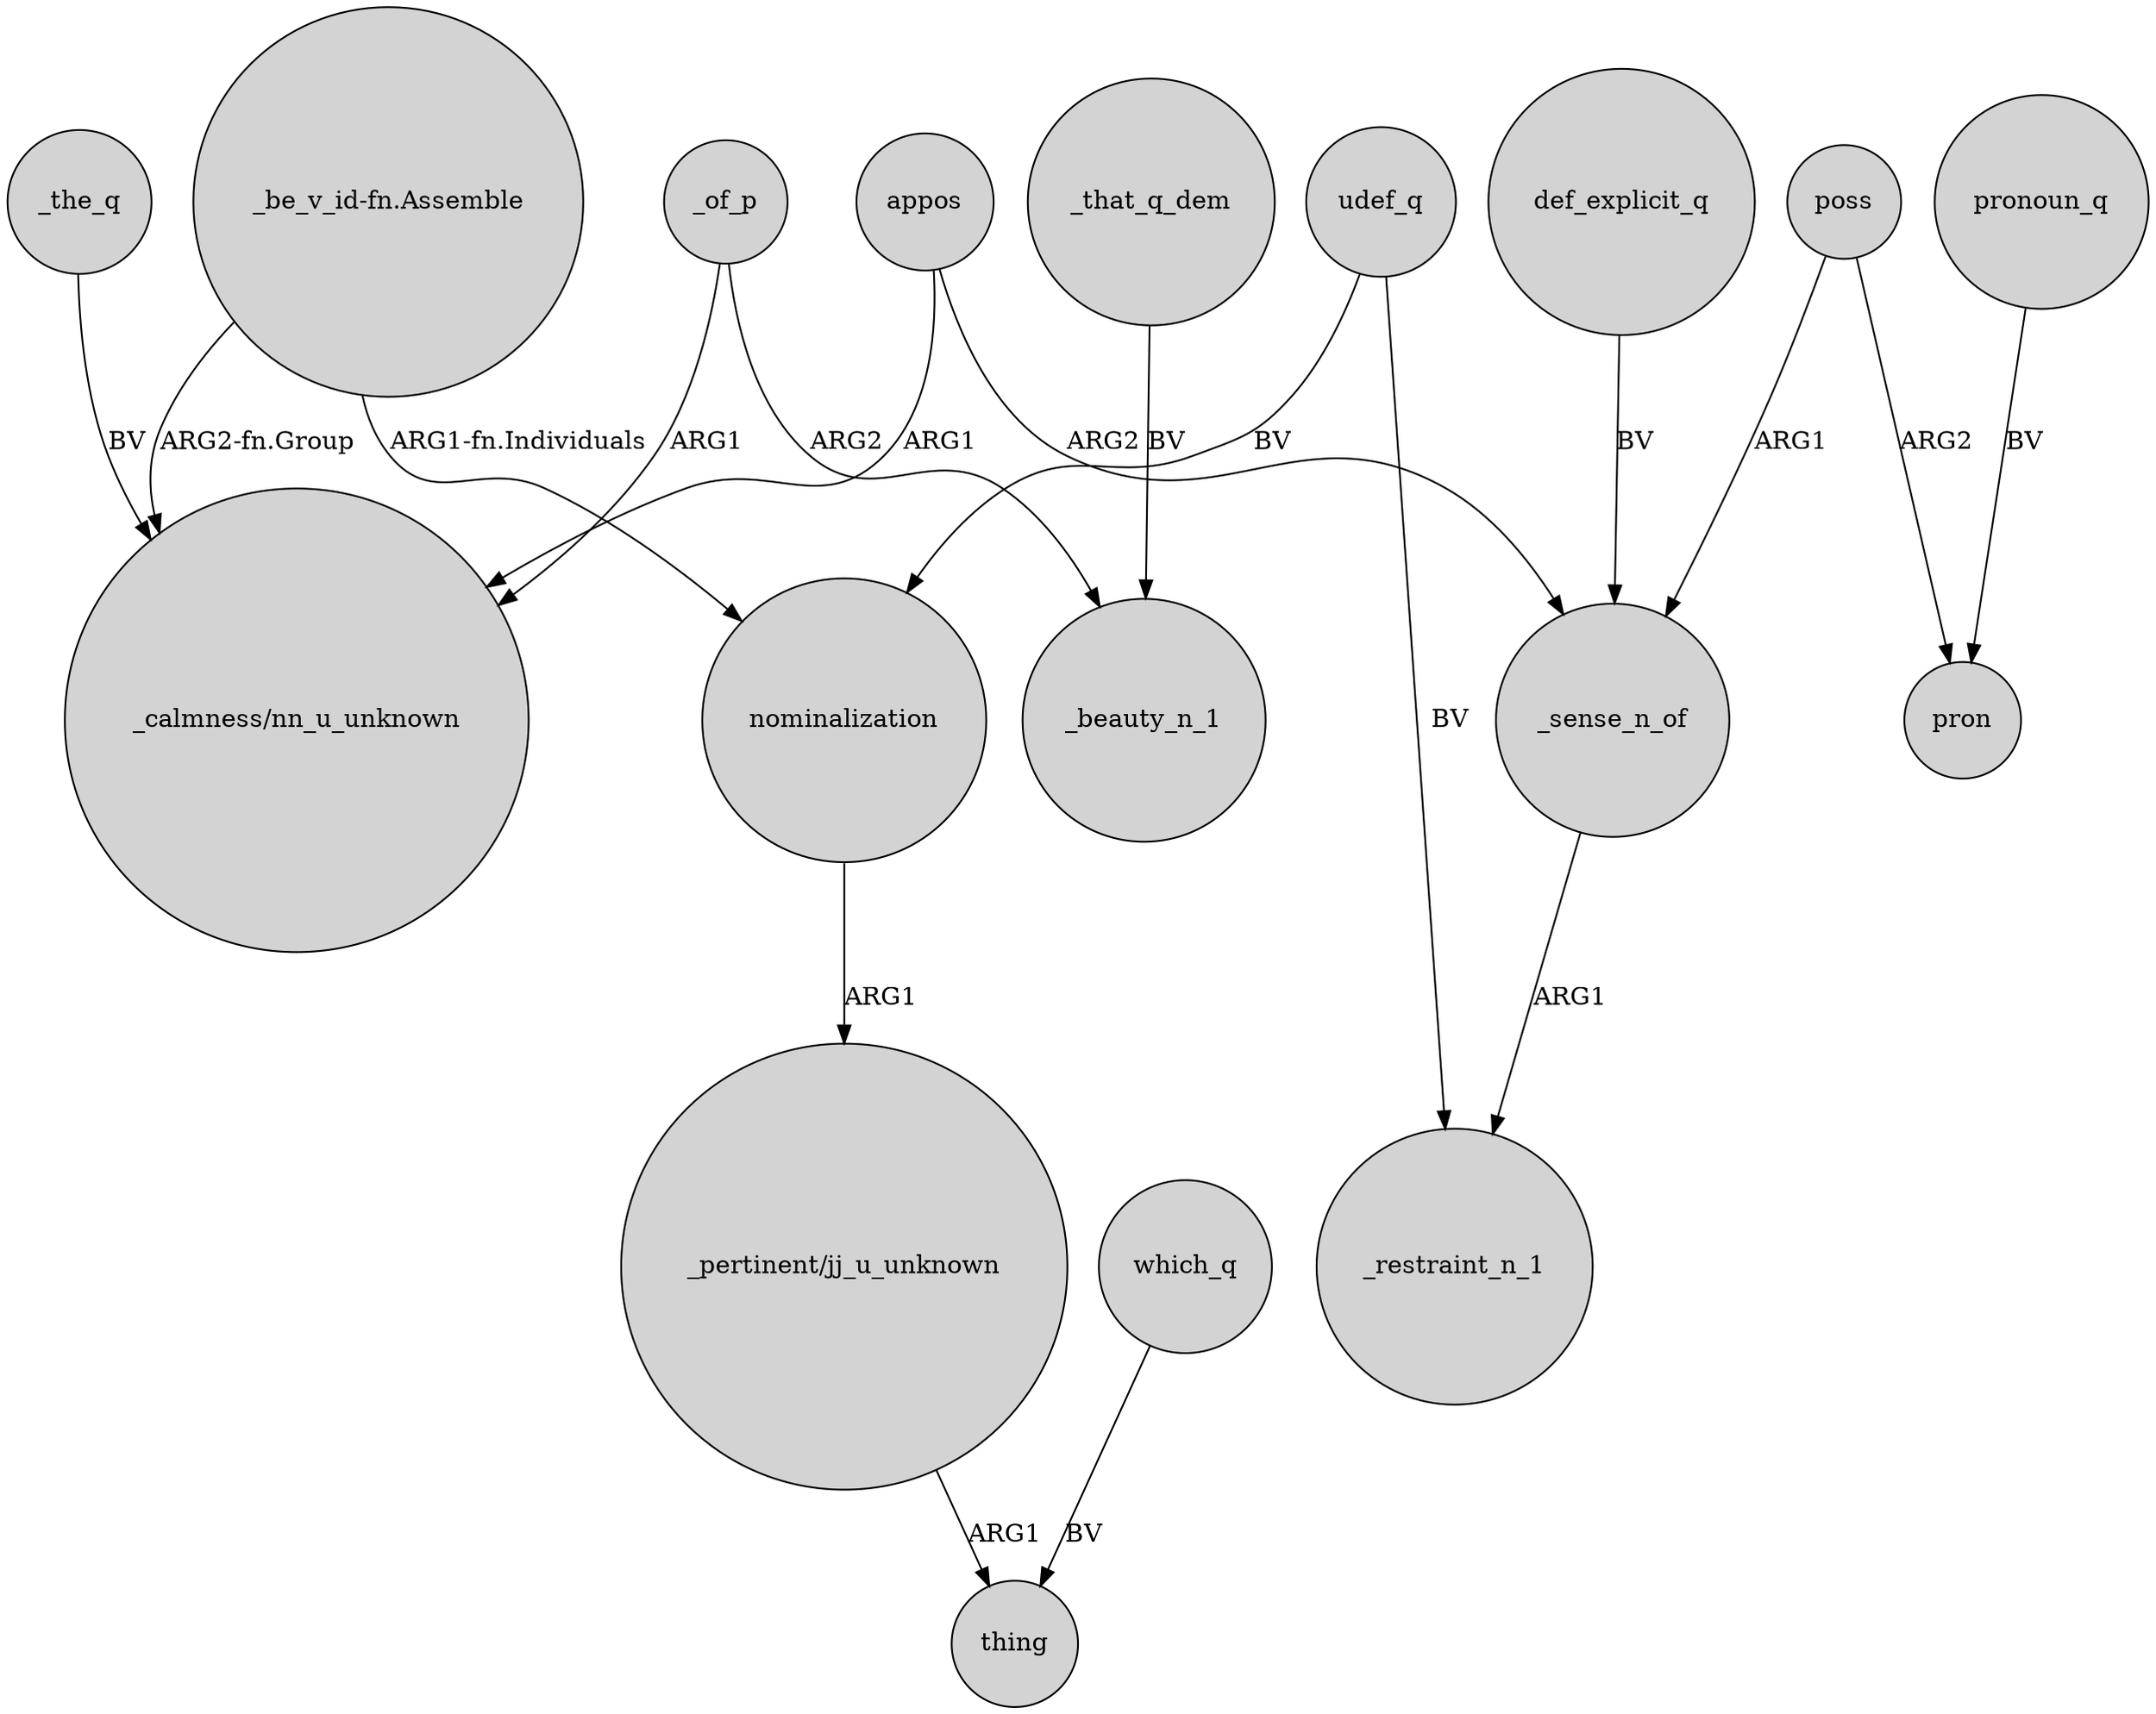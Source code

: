 digraph {
	node [shape=circle style=filled]
	_of_p -> "_calmness/nn_u_unknown" [label=ARG1]
	nominalization -> "_pertinent/jj_u_unknown" [label=ARG1]
	_sense_n_of -> _restraint_n_1 [label=ARG1]
	_of_p -> _beauty_n_1 [label=ARG2]
	which_q -> thing [label=BV]
	def_explicit_q -> _sense_n_of [label=BV]
	udef_q -> _restraint_n_1 [label=BV]
	poss -> _sense_n_of [label=ARG1]
	"_pertinent/jj_u_unknown" -> thing [label=ARG1]
	udef_q -> nominalization [label=BV]
	_the_q -> "_calmness/nn_u_unknown" [label=BV]
	"_be_v_id-fn.Assemble" -> nominalization [label="ARG1-fn.Individuals"]
	pronoun_q -> pron [label=BV]
	appos -> "_calmness/nn_u_unknown" [label=ARG1]
	"_be_v_id-fn.Assemble" -> "_calmness/nn_u_unknown" [label="ARG2-fn.Group"]
	poss -> pron [label=ARG2]
	_that_q_dem -> _beauty_n_1 [label=BV]
	appos -> _sense_n_of [label=ARG2]
}
